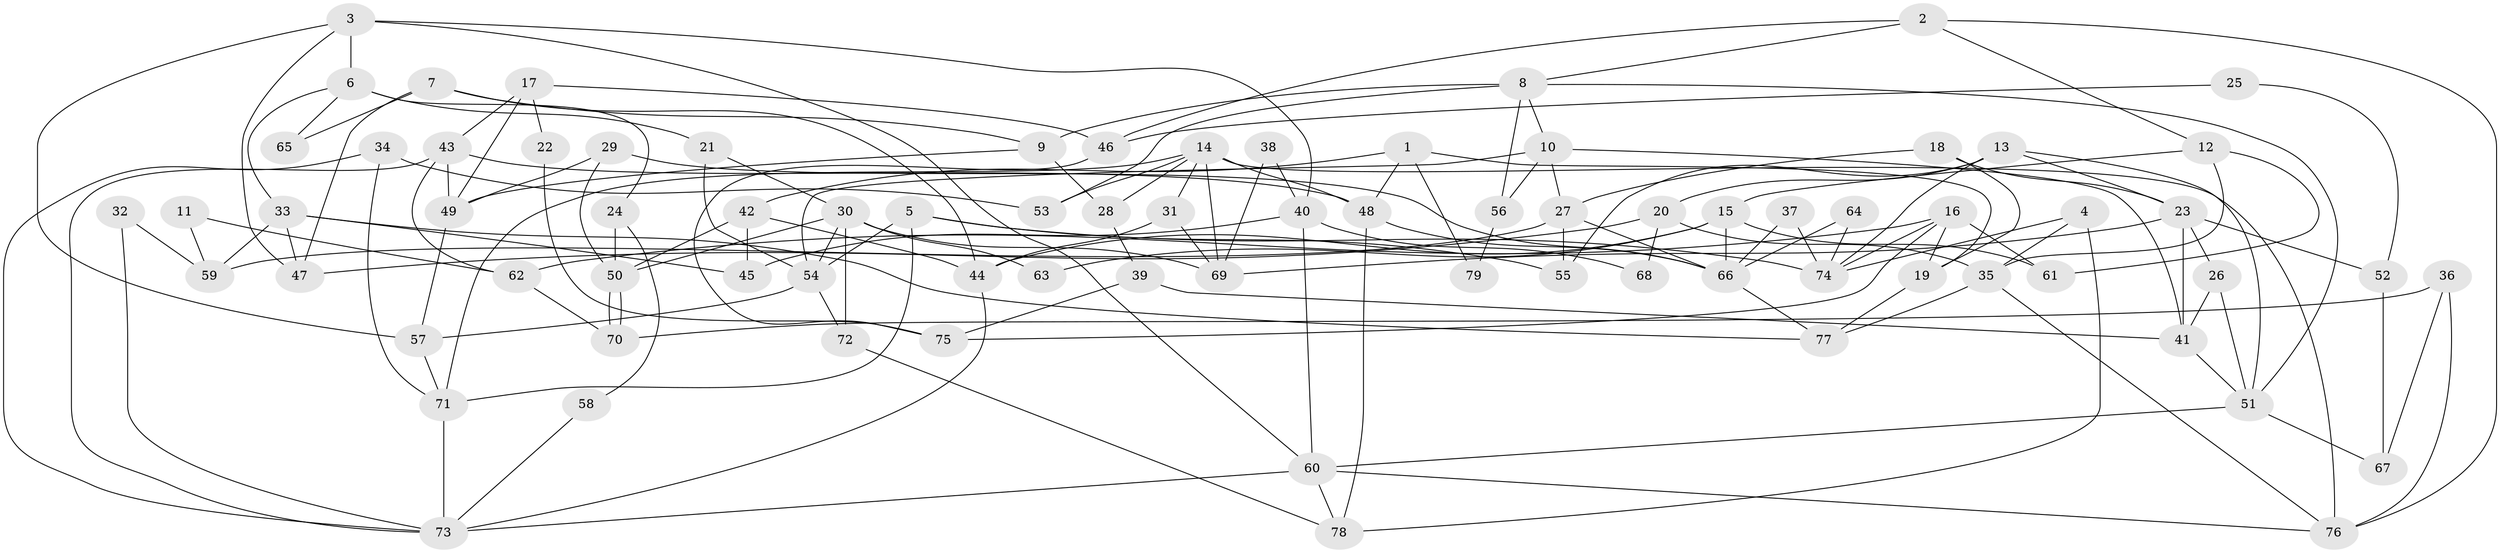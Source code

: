 // coarse degree distribution, {7: 0.175, 2: 0.075, 4: 0.3, 6: 0.125, 5: 0.125, 8: 0.075, 3: 0.075, 11: 0.025, 12: 0.025}
// Generated by graph-tools (version 1.1) at 2025/48/03/06/25 01:48:57]
// undirected, 79 vertices, 158 edges
graph export_dot {
graph [start="1"]
  node [color=gray90,style=filled];
  1;
  2;
  3;
  4;
  5;
  6;
  7;
  8;
  9;
  10;
  11;
  12;
  13;
  14;
  15;
  16;
  17;
  18;
  19;
  20;
  21;
  22;
  23;
  24;
  25;
  26;
  27;
  28;
  29;
  30;
  31;
  32;
  33;
  34;
  35;
  36;
  37;
  38;
  39;
  40;
  41;
  42;
  43;
  44;
  45;
  46;
  47;
  48;
  49;
  50;
  51;
  52;
  53;
  54;
  55;
  56;
  57;
  58;
  59;
  60;
  61;
  62;
  63;
  64;
  65;
  66;
  67;
  68;
  69;
  70;
  71;
  72;
  73;
  74;
  75;
  76;
  77;
  78;
  79;
  1 -- 19;
  1 -- 48;
  1 -- 42;
  1 -- 79;
  2 -- 76;
  2 -- 12;
  2 -- 8;
  2 -- 46;
  3 -- 60;
  3 -- 57;
  3 -- 6;
  3 -- 40;
  3 -- 47;
  4 -- 35;
  4 -- 78;
  4 -- 74;
  5 -- 54;
  5 -- 71;
  5 -- 55;
  5 -- 74;
  6 -- 21;
  6 -- 24;
  6 -- 33;
  6 -- 65;
  7 -- 44;
  7 -- 47;
  7 -- 9;
  7 -- 65;
  8 -- 51;
  8 -- 9;
  8 -- 10;
  8 -- 53;
  8 -- 56;
  9 -- 28;
  9 -- 49;
  10 -- 41;
  10 -- 27;
  10 -- 54;
  10 -- 56;
  11 -- 62;
  11 -- 59;
  12 -- 15;
  12 -- 61;
  12 -- 35;
  13 -- 74;
  13 -- 20;
  13 -- 23;
  13 -- 51;
  13 -- 55;
  14 -- 69;
  14 -- 53;
  14 -- 28;
  14 -- 31;
  14 -- 48;
  14 -- 71;
  14 -- 76;
  15 -- 66;
  15 -- 44;
  15 -- 61;
  15 -- 63;
  16 -- 19;
  16 -- 74;
  16 -- 61;
  16 -- 62;
  16 -- 75;
  17 -- 46;
  17 -- 49;
  17 -- 22;
  17 -- 43;
  18 -- 27;
  18 -- 23;
  18 -- 19;
  19 -- 77;
  20 -- 47;
  20 -- 35;
  20 -- 68;
  21 -- 30;
  21 -- 54;
  22 -- 75;
  23 -- 26;
  23 -- 41;
  23 -- 52;
  23 -- 69;
  24 -- 50;
  24 -- 58;
  25 -- 52;
  25 -- 46;
  26 -- 41;
  26 -- 51;
  27 -- 55;
  27 -- 59;
  27 -- 66;
  28 -- 39;
  29 -- 66;
  29 -- 50;
  29 -- 49;
  30 -- 72;
  30 -- 50;
  30 -- 54;
  30 -- 63;
  30 -- 69;
  31 -- 69;
  31 -- 44;
  32 -- 73;
  32 -- 59;
  33 -- 45;
  33 -- 47;
  33 -- 59;
  33 -- 77;
  34 -- 73;
  34 -- 71;
  34 -- 53;
  35 -- 77;
  35 -- 76;
  36 -- 70;
  36 -- 76;
  36 -- 67;
  37 -- 66;
  37 -- 74;
  38 -- 69;
  38 -- 40;
  39 -- 41;
  39 -- 75;
  40 -- 60;
  40 -- 45;
  40 -- 68;
  41 -- 51;
  42 -- 44;
  42 -- 45;
  42 -- 50;
  43 -- 49;
  43 -- 48;
  43 -- 62;
  43 -- 73;
  44 -- 73;
  46 -- 75;
  48 -- 66;
  48 -- 78;
  49 -- 57;
  50 -- 70;
  50 -- 70;
  51 -- 60;
  51 -- 67;
  52 -- 67;
  54 -- 57;
  54 -- 72;
  56 -- 79;
  57 -- 71;
  58 -- 73;
  60 -- 73;
  60 -- 76;
  60 -- 78;
  62 -- 70;
  64 -- 66;
  64 -- 74;
  66 -- 77;
  71 -- 73;
  72 -- 78;
}
